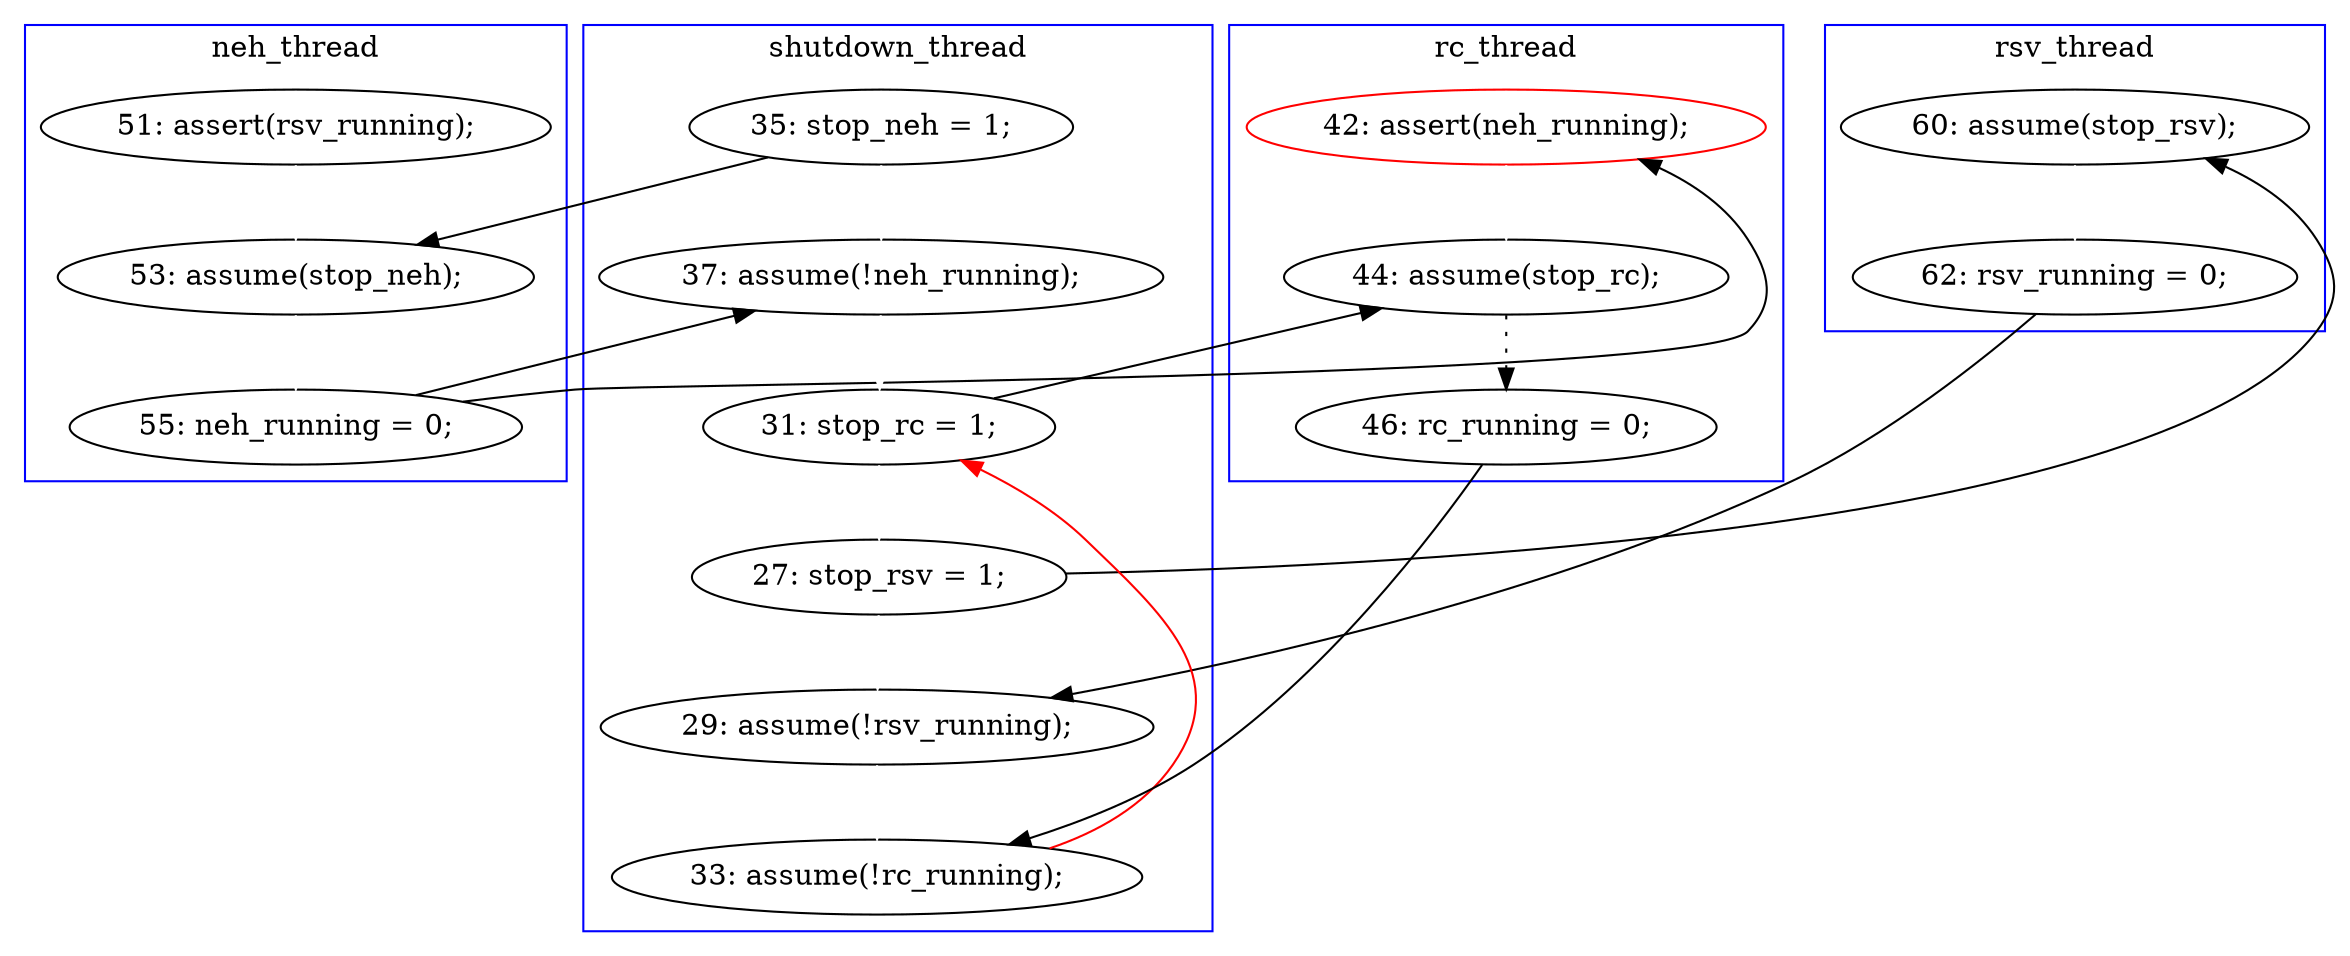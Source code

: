 digraph Counterexample {
	22 -> 23 [color = black, style = solid, constraint = false]
	18 -> 24 [color = black, style = solid, constraint = false]
	20 -> 21 [color = white, style = solid]
	25 -> 28 [color = black, style = solid, constraint = false]
	12 -> 17 [color = black, style = solid, constraint = false]
	12 -> 20 [color = white, style = solid]
	17 -> 18 [color = white, style = solid]
	24 -> 26 [color = white, style = solid]
	28 -> 31 [color = white, style = solid]
	29 -> 31 [color = black, style = solid, constraint = false]
	21 -> 22 [color = white, style = solid]
	26 -> 29 [color = black, style = dotted]
	23 -> 25 [color = white, style = solid]
	15 -> 17 [color = white, style = solid]
	18 -> 20 [color = black, style = solid, constraint = false]
	22 -> 28 [color = white, style = solid]
	31 -> 21 [color = red, style = solid, constraint = false]
	21 -> 26 [color = black, style = solid, constraint = false]
	subgraph cluster4 {
		label = rsv_thread
		color = blue
		25  [label = "62: rsv_running = 0;"]
		23  [label = "60: assume(stop_rsv);"]
	}
	subgraph cluster3 {
		label = neh_thread
		color = blue
		15  [label = "51: assert(rsv_running);"]
		18  [label = "55: neh_running = 0;"]
		17  [label = "53: assume(stop_neh);"]
	}
	subgraph cluster1 {
		label = shutdown_thread
		color = blue
		20  [label = "37: assume(!neh_running);"]
		31  [label = "33: assume(!rc_running);"]
		28  [label = "29: assume(!rsv_running);"]
		12  [label = "35: stop_neh = 1;"]
		21  [label = "31: stop_rc = 1;"]
		22  [label = "27: stop_rsv = 1;"]
	}
	subgraph cluster2 {
		label = rc_thread
		color = blue
		29  [label = "46: rc_running = 0;"]
		26  [label = "44: assume(stop_rc);"]
		24  [label = "42: assert(neh_running);", color = red]
	}
}